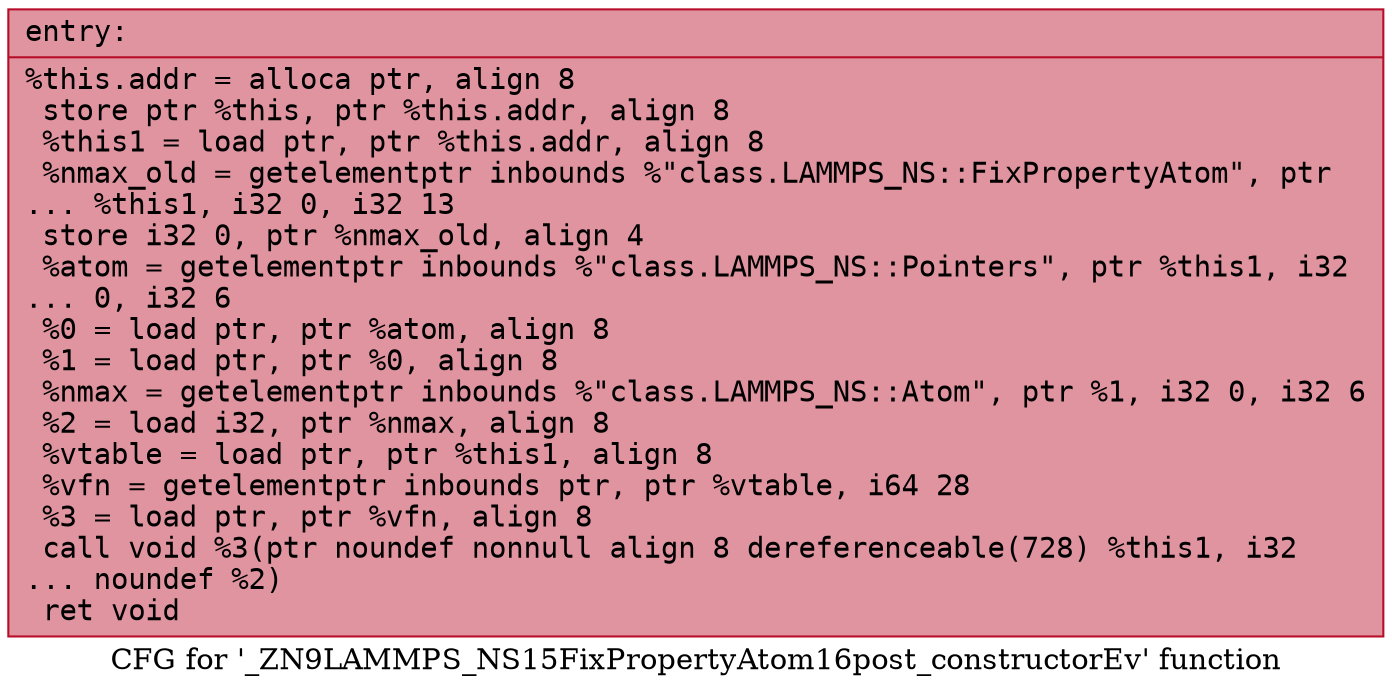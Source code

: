 digraph "CFG for '_ZN9LAMMPS_NS15FixPropertyAtom16post_constructorEv' function" {
	label="CFG for '_ZN9LAMMPS_NS15FixPropertyAtom16post_constructorEv' function";

	Node0x561c273f57d0 [shape=record,color="#b70d28ff", style=filled, fillcolor="#b70d2870" fontname="Courier",label="{entry:\l|  %this.addr = alloca ptr, align 8\l  store ptr %this, ptr %this.addr, align 8\l  %this1 = load ptr, ptr %this.addr, align 8\l  %nmax_old = getelementptr inbounds %\"class.LAMMPS_NS::FixPropertyAtom\", ptr\l... %this1, i32 0, i32 13\l  store i32 0, ptr %nmax_old, align 4\l  %atom = getelementptr inbounds %\"class.LAMMPS_NS::Pointers\", ptr %this1, i32\l... 0, i32 6\l  %0 = load ptr, ptr %atom, align 8\l  %1 = load ptr, ptr %0, align 8\l  %nmax = getelementptr inbounds %\"class.LAMMPS_NS::Atom\", ptr %1, i32 0, i32 6\l  %2 = load i32, ptr %nmax, align 8\l  %vtable = load ptr, ptr %this1, align 8\l  %vfn = getelementptr inbounds ptr, ptr %vtable, i64 28\l  %3 = load ptr, ptr %vfn, align 8\l  call void %3(ptr noundef nonnull align 8 dereferenceable(728) %this1, i32\l... noundef %2)\l  ret void\l}"];
}
